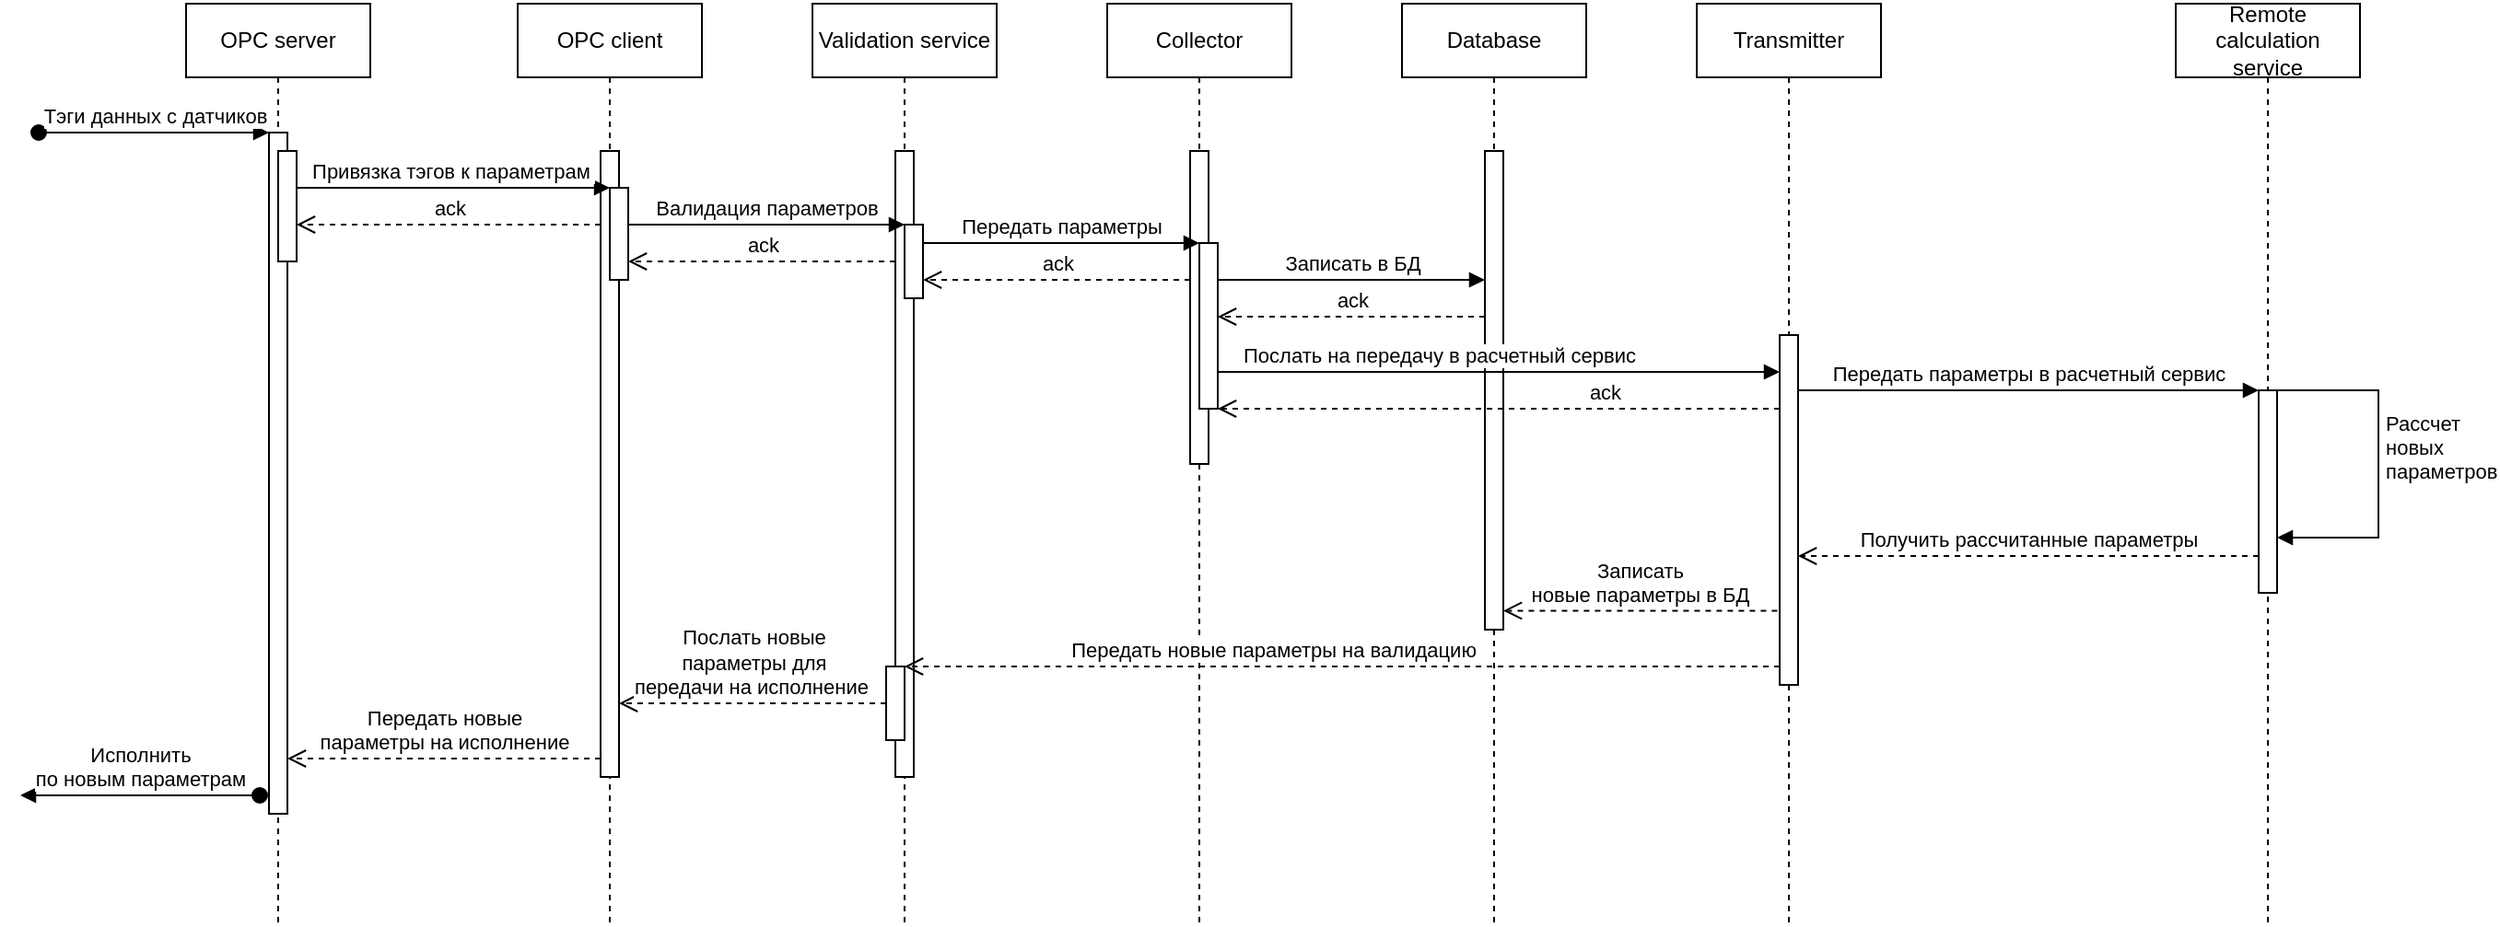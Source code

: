 <mxfile version="22.1.16" type="device">
  <diagram name="Page-1" id="2YBvvXClWsGukQMizWep">
    <mxGraphModel dx="1215" dy="585" grid="1" gridSize="10" guides="1" tooltips="1" connect="1" arrows="1" fold="1" page="1" pageScale="1" pageWidth="850" pageHeight="1100" math="0" shadow="0">
      <root>
        <mxCell id="0" />
        <mxCell id="1" parent="0" />
        <mxCell id="aM9ryv3xv72pqoxQDRHE-1" value="OPC server" style="shape=umlLifeline;perimeter=lifelinePerimeter;whiteSpace=wrap;html=1;container=0;dropTarget=0;collapsible=0;recursiveResize=0;outlineConnect=0;portConstraint=eastwest;newEdgeStyle={&quot;edgeStyle&quot;:&quot;elbowEdgeStyle&quot;,&quot;elbow&quot;:&quot;vertical&quot;,&quot;curved&quot;:0,&quot;rounded&quot;:0};" parent="1" vertex="1">
          <mxGeometry x="110" y="10" width="100" height="500" as="geometry" />
        </mxCell>
        <mxCell id="aM9ryv3xv72pqoxQDRHE-2" value="" style="html=1;points=[];perimeter=orthogonalPerimeter;outlineConnect=0;targetShapes=umlLifeline;portConstraint=eastwest;newEdgeStyle={&quot;edgeStyle&quot;:&quot;elbowEdgeStyle&quot;,&quot;elbow&quot;:&quot;vertical&quot;,&quot;curved&quot;:0,&quot;rounded&quot;:0};" parent="aM9ryv3xv72pqoxQDRHE-1" vertex="1">
          <mxGeometry x="45" y="70" width="10" height="370" as="geometry" />
        </mxCell>
        <mxCell id="aM9ryv3xv72pqoxQDRHE-3" value="Тэги данных с датчиков" style="html=1;verticalAlign=bottom;startArrow=oval;endArrow=block;startSize=8;edgeStyle=elbowEdgeStyle;elbow=vertical;curved=0;rounded=0;" parent="aM9ryv3xv72pqoxQDRHE-1" target="aM9ryv3xv72pqoxQDRHE-2" edge="1">
          <mxGeometry relative="1" as="geometry">
            <mxPoint x="-80" y="70" as="sourcePoint" />
          </mxGeometry>
        </mxCell>
        <mxCell id="wMBAzyyKOQ_RzPIN1cTE-32" value="" style="html=1;points=[];perimeter=orthogonalPerimeter;outlineConnect=0;targetShapes=umlLifeline;portConstraint=eastwest;newEdgeStyle={&quot;edgeStyle&quot;:&quot;elbowEdgeStyle&quot;,&quot;elbow&quot;:&quot;vertical&quot;,&quot;curved&quot;:0,&quot;rounded&quot;:0};" vertex="1" parent="aM9ryv3xv72pqoxQDRHE-1">
          <mxGeometry x="50" y="80" width="10" height="60" as="geometry" />
        </mxCell>
        <mxCell id="aM9ryv3xv72pqoxQDRHE-5" value="OPC client" style="shape=umlLifeline;perimeter=lifelinePerimeter;whiteSpace=wrap;html=1;container=0;dropTarget=0;collapsible=0;recursiveResize=0;outlineConnect=0;portConstraint=eastwest;newEdgeStyle={&quot;edgeStyle&quot;:&quot;elbowEdgeStyle&quot;,&quot;elbow&quot;:&quot;vertical&quot;,&quot;curved&quot;:0,&quot;rounded&quot;:0};" parent="1" vertex="1">
          <mxGeometry x="290" y="10" width="100" height="500" as="geometry" />
        </mxCell>
        <mxCell id="aM9ryv3xv72pqoxQDRHE-6" value="" style="html=1;points=[];perimeter=orthogonalPerimeter;outlineConnect=0;targetShapes=umlLifeline;portConstraint=eastwest;newEdgeStyle={&quot;edgeStyle&quot;:&quot;elbowEdgeStyle&quot;,&quot;elbow&quot;:&quot;vertical&quot;,&quot;curved&quot;:0,&quot;rounded&quot;:0};" parent="aM9ryv3xv72pqoxQDRHE-5" vertex="1">
          <mxGeometry x="45" y="80" width="10" height="340" as="geometry" />
        </mxCell>
        <mxCell id="wMBAzyyKOQ_RzPIN1cTE-30" value="" style="html=1;points=[];perimeter=orthogonalPerimeter;outlineConnect=0;targetShapes=umlLifeline;portConstraint=eastwest;newEdgeStyle={&quot;edgeStyle&quot;:&quot;elbowEdgeStyle&quot;,&quot;elbow&quot;:&quot;vertical&quot;,&quot;curved&quot;:0,&quot;rounded&quot;:0};" vertex="1" parent="aM9ryv3xv72pqoxQDRHE-5">
          <mxGeometry x="50" y="100" width="10" height="50" as="geometry" />
        </mxCell>
        <mxCell id="aM9ryv3xv72pqoxQDRHE-7" value="Привязка тэгов к параметрам&amp;nbsp;" style="html=1;verticalAlign=bottom;endArrow=block;edgeStyle=elbowEdgeStyle;elbow=vertical;curved=0;rounded=0;" parent="1" source="wMBAzyyKOQ_RzPIN1cTE-32" target="wMBAzyyKOQ_RzPIN1cTE-30" edge="1">
          <mxGeometry relative="1" as="geometry">
            <mxPoint x="170" y="110" as="sourcePoint" />
            <Array as="points">
              <mxPoint x="230" y="110" />
            </Array>
            <mxPoint x="340" y="110" as="targetPoint" />
          </mxGeometry>
        </mxCell>
        <mxCell id="wMBAzyyKOQ_RzPIN1cTE-1" value="Validation service" style="shape=umlLifeline;perimeter=lifelinePerimeter;whiteSpace=wrap;html=1;container=0;dropTarget=0;collapsible=0;recursiveResize=0;outlineConnect=0;portConstraint=eastwest;newEdgeStyle={&quot;edgeStyle&quot;:&quot;elbowEdgeStyle&quot;,&quot;elbow&quot;:&quot;vertical&quot;,&quot;curved&quot;:0,&quot;rounded&quot;:0};" vertex="1" parent="1">
          <mxGeometry x="450" y="10" width="100" height="500" as="geometry" />
        </mxCell>
        <mxCell id="wMBAzyyKOQ_RzPIN1cTE-2" value="" style="html=1;points=[];perimeter=orthogonalPerimeter;outlineConnect=0;targetShapes=umlLifeline;portConstraint=eastwest;newEdgeStyle={&quot;edgeStyle&quot;:&quot;elbowEdgeStyle&quot;,&quot;elbow&quot;:&quot;vertical&quot;,&quot;curved&quot;:0,&quot;rounded&quot;:0};" vertex="1" parent="wMBAzyyKOQ_RzPIN1cTE-1">
          <mxGeometry x="45" y="80" width="10" height="340" as="geometry" />
        </mxCell>
        <mxCell id="wMBAzyyKOQ_RzPIN1cTE-34" value="" style="html=1;points=[];perimeter=orthogonalPerimeter;outlineConnect=0;targetShapes=umlLifeline;portConstraint=eastwest;newEdgeStyle={&quot;edgeStyle&quot;:&quot;elbowEdgeStyle&quot;,&quot;elbow&quot;:&quot;vertical&quot;,&quot;curved&quot;:0,&quot;rounded&quot;:0};" vertex="1" parent="wMBAzyyKOQ_RzPIN1cTE-1">
          <mxGeometry x="50" y="120" width="10" height="40" as="geometry" />
        </mxCell>
        <mxCell id="wMBAzyyKOQ_RzPIN1cTE-44" value="" style="html=1;points=[];perimeter=orthogonalPerimeter;outlineConnect=0;targetShapes=umlLifeline;portConstraint=eastwest;newEdgeStyle={&quot;edgeStyle&quot;:&quot;elbowEdgeStyle&quot;,&quot;elbow&quot;:&quot;vertical&quot;,&quot;curved&quot;:0,&quot;rounded&quot;:0};" vertex="1" parent="wMBAzyyKOQ_RzPIN1cTE-1">
          <mxGeometry x="40" y="360" width="10" height="40" as="geometry" />
        </mxCell>
        <mxCell id="wMBAzyyKOQ_RzPIN1cTE-3" value="Валидация параметров" style="html=1;verticalAlign=bottom;endArrow=block;edgeStyle=elbowEdgeStyle;elbow=vertical;curved=0;rounded=0;" edge="1" parent="1" source="wMBAzyyKOQ_RzPIN1cTE-30" target="wMBAzyyKOQ_RzPIN1cTE-34">
          <mxGeometry relative="1" as="geometry">
            <mxPoint x="370" y="130" as="sourcePoint" />
            <Array as="points">
              <mxPoint x="380" y="130" />
              <mxPoint x="465" y="120" />
            </Array>
            <mxPoint x="510" y="120" as="targetPoint" />
          </mxGeometry>
        </mxCell>
        <mxCell id="wMBAzyyKOQ_RzPIN1cTE-7" value="Collector" style="shape=umlLifeline;perimeter=lifelinePerimeter;whiteSpace=wrap;html=1;container=0;dropTarget=0;collapsible=0;recursiveResize=0;outlineConnect=0;portConstraint=eastwest;newEdgeStyle={&quot;edgeStyle&quot;:&quot;elbowEdgeStyle&quot;,&quot;elbow&quot;:&quot;vertical&quot;,&quot;curved&quot;:0,&quot;rounded&quot;:0};" vertex="1" parent="1">
          <mxGeometry x="610" y="10" width="100" height="500" as="geometry" />
        </mxCell>
        <mxCell id="wMBAzyyKOQ_RzPIN1cTE-8" value="" style="html=1;points=[];perimeter=orthogonalPerimeter;outlineConnect=0;targetShapes=umlLifeline;portConstraint=eastwest;newEdgeStyle={&quot;edgeStyle&quot;:&quot;elbowEdgeStyle&quot;,&quot;elbow&quot;:&quot;vertical&quot;,&quot;curved&quot;:0,&quot;rounded&quot;:0};" vertex="1" parent="wMBAzyyKOQ_RzPIN1cTE-7">
          <mxGeometry x="45" y="80" width="10" height="170" as="geometry" />
        </mxCell>
        <mxCell id="wMBAzyyKOQ_RzPIN1cTE-37" value="" style="html=1;points=[];perimeter=orthogonalPerimeter;outlineConnect=0;targetShapes=umlLifeline;portConstraint=eastwest;newEdgeStyle={&quot;edgeStyle&quot;:&quot;elbowEdgeStyle&quot;,&quot;elbow&quot;:&quot;vertical&quot;,&quot;curved&quot;:0,&quot;rounded&quot;:0};" vertex="1" parent="wMBAzyyKOQ_RzPIN1cTE-7">
          <mxGeometry x="50" y="130" width="10" height="90" as="geometry" />
        </mxCell>
        <mxCell id="wMBAzyyKOQ_RzPIN1cTE-9" value="Database" style="shape=umlLifeline;perimeter=lifelinePerimeter;whiteSpace=wrap;html=1;container=0;dropTarget=0;collapsible=0;recursiveResize=0;outlineConnect=0;portConstraint=eastwest;newEdgeStyle={&quot;edgeStyle&quot;:&quot;elbowEdgeStyle&quot;,&quot;elbow&quot;:&quot;vertical&quot;,&quot;curved&quot;:0,&quot;rounded&quot;:0};" vertex="1" parent="1">
          <mxGeometry x="770" y="10" width="100" height="500" as="geometry" />
        </mxCell>
        <mxCell id="wMBAzyyKOQ_RzPIN1cTE-10" value="" style="html=1;points=[];perimeter=orthogonalPerimeter;outlineConnect=0;targetShapes=umlLifeline;portConstraint=eastwest;newEdgeStyle={&quot;edgeStyle&quot;:&quot;elbowEdgeStyle&quot;,&quot;elbow&quot;:&quot;vertical&quot;,&quot;curved&quot;:0,&quot;rounded&quot;:0};" vertex="1" parent="wMBAzyyKOQ_RzPIN1cTE-9">
          <mxGeometry x="45" y="80" width="10" height="260" as="geometry" />
        </mxCell>
        <mxCell id="wMBAzyyKOQ_RzPIN1cTE-14" value="Записать в БД" style="html=1;verticalAlign=bottom;endArrow=block;edgeStyle=elbowEdgeStyle;elbow=vertical;curved=0;rounded=0;" edge="1" parent="1" source="wMBAzyyKOQ_RzPIN1cTE-37" target="wMBAzyyKOQ_RzPIN1cTE-10">
          <mxGeometry relative="1" as="geometry">
            <mxPoint x="665" y="110" as="sourcePoint" />
            <Array as="points">
              <mxPoint x="740" y="160" />
            </Array>
            <mxPoint x="1135" y="160" as="targetPoint" />
          </mxGeometry>
        </mxCell>
        <mxCell id="wMBAzyyKOQ_RzPIN1cTE-16" value="Remote calculation service" style="shape=umlLifeline;perimeter=lifelinePerimeter;whiteSpace=wrap;html=1;container=0;dropTarget=0;collapsible=0;recursiveResize=0;outlineConnect=0;portConstraint=eastwest;newEdgeStyle={&quot;edgeStyle&quot;:&quot;elbowEdgeStyle&quot;,&quot;elbow&quot;:&quot;vertical&quot;,&quot;curved&quot;:0,&quot;rounded&quot;:0};" vertex="1" parent="1">
          <mxGeometry x="1190" y="10" width="100" height="500" as="geometry" />
        </mxCell>
        <mxCell id="wMBAzyyKOQ_RzPIN1cTE-17" value="" style="html=1;points=[];perimeter=orthogonalPerimeter;outlineConnect=0;targetShapes=umlLifeline;portConstraint=eastwest;newEdgeStyle={&quot;edgeStyle&quot;:&quot;elbowEdgeStyle&quot;,&quot;elbow&quot;:&quot;vertical&quot;,&quot;curved&quot;:0,&quot;rounded&quot;:0};" vertex="1" parent="wMBAzyyKOQ_RzPIN1cTE-16">
          <mxGeometry x="45" y="210" width="10" height="110" as="geometry" />
        </mxCell>
        <mxCell id="wMBAzyyKOQ_RzPIN1cTE-39" value="Рассчет &lt;br&gt;новых&lt;br&gt;параметров" style="html=1;align=left;spacingLeft=2;endArrow=block;rounded=0;edgeStyle=orthogonalEdgeStyle;curved=0;rounded=0;" edge="1" parent="wMBAzyyKOQ_RzPIN1cTE-16" source="wMBAzyyKOQ_RzPIN1cTE-16" target="wMBAzyyKOQ_RzPIN1cTE-17">
          <mxGeometry x="-0.065" relative="1" as="geometry">
            <mxPoint x="60" y="190" as="sourcePoint" />
            <Array as="points">
              <mxPoint x="110" y="210" />
              <mxPoint x="110" y="290" />
            </Array>
            <mxPoint x="65" y="220" as="targetPoint" />
            <mxPoint as="offset" />
          </mxGeometry>
        </mxCell>
        <mxCell id="wMBAzyyKOQ_RzPIN1cTE-18" value="Послать на передачу в расчетный сервис" style="html=1;verticalAlign=bottom;endArrow=block;edgeStyle=elbowEdgeStyle;elbow=vertical;curved=0;rounded=0;" edge="1" parent="1">
          <mxGeometry x="-0.212" relative="1" as="geometry">
            <mxPoint x="670" y="210" as="sourcePoint" />
            <Array as="points" />
            <mxPoint x="975" y="210.143" as="targetPoint" />
            <mxPoint as="offset" />
          </mxGeometry>
        </mxCell>
        <mxCell id="wMBAzyyKOQ_RzPIN1cTE-31" value="ack" style="html=1;verticalAlign=bottom;endArrow=open;dashed=1;endSize=8;curved=0;rounded=0;" edge="1" parent="1">
          <mxGeometry relative="1" as="geometry">
            <mxPoint x="350" y="150" as="targetPoint" />
            <mxPoint x="495" y="150" as="sourcePoint" />
          </mxGeometry>
        </mxCell>
        <mxCell id="wMBAzyyKOQ_RzPIN1cTE-33" value="ack" style="html=1;verticalAlign=bottom;endArrow=open;dashed=1;endSize=8;curved=0;rounded=0;" edge="1" parent="1" source="aM9ryv3xv72pqoxQDRHE-6" target="wMBAzyyKOQ_RzPIN1cTE-32">
          <mxGeometry relative="1" as="geometry">
            <mxPoint x="170" y="130" as="targetPoint" />
            <mxPoint x="340" y="130" as="sourcePoint" />
            <Array as="points">
              <mxPoint x="240" y="130" />
            </Array>
          </mxGeometry>
        </mxCell>
        <mxCell id="wMBAzyyKOQ_RzPIN1cTE-35" value="Передать параметры" style="html=1;verticalAlign=bottom;endArrow=block;edgeStyle=elbowEdgeStyle;elbow=vertical;curved=0;rounded=0;" edge="1" parent="1" source="wMBAzyyKOQ_RzPIN1cTE-34" target="wMBAzyyKOQ_RzPIN1cTE-37">
          <mxGeometry relative="1" as="geometry">
            <mxPoint x="525" y="140" as="sourcePoint" />
            <Array as="points">
              <mxPoint x="555" y="140" />
              <mxPoint x="640" y="130" />
            </Array>
            <mxPoint x="640" y="140" as="targetPoint" />
          </mxGeometry>
        </mxCell>
        <mxCell id="wMBAzyyKOQ_RzPIN1cTE-36" value="ack" style="html=1;verticalAlign=bottom;endArrow=open;dashed=1;endSize=8;curved=0;rounded=0;" edge="1" parent="1">
          <mxGeometry relative="1" as="geometry">
            <mxPoint x="510" y="160" as="targetPoint" />
            <mxPoint x="655" y="160" as="sourcePoint" />
          </mxGeometry>
        </mxCell>
        <mxCell id="wMBAzyyKOQ_RzPIN1cTE-38" value="ack" style="html=1;verticalAlign=bottom;endArrow=open;dashed=1;endSize=8;curved=0;rounded=0;" edge="1" parent="1">
          <mxGeometry relative="1" as="geometry">
            <mxPoint x="670" y="180" as="targetPoint" />
            <mxPoint x="815" y="180" as="sourcePoint" />
          </mxGeometry>
        </mxCell>
        <mxCell id="wMBAzyyKOQ_RzPIN1cTE-45" value="Transmitter" style="shape=umlLifeline;perimeter=lifelinePerimeter;whiteSpace=wrap;html=1;container=0;dropTarget=0;collapsible=0;recursiveResize=0;outlineConnect=0;portConstraint=eastwest;newEdgeStyle={&quot;edgeStyle&quot;:&quot;elbowEdgeStyle&quot;,&quot;elbow&quot;:&quot;vertical&quot;,&quot;curved&quot;:0,&quot;rounded&quot;:0};" vertex="1" parent="1">
          <mxGeometry x="930" y="10" width="100" height="500" as="geometry" />
        </mxCell>
        <mxCell id="wMBAzyyKOQ_RzPIN1cTE-46" value="" style="html=1;points=[];perimeter=orthogonalPerimeter;outlineConnect=0;targetShapes=umlLifeline;portConstraint=eastwest;newEdgeStyle={&quot;edgeStyle&quot;:&quot;elbowEdgeStyle&quot;,&quot;elbow&quot;:&quot;vertical&quot;,&quot;curved&quot;:0,&quot;rounded&quot;:0};" vertex="1" parent="wMBAzyyKOQ_RzPIN1cTE-45">
          <mxGeometry x="45" y="180" width="10" height="190" as="geometry" />
        </mxCell>
        <mxCell id="wMBAzyyKOQ_RzPIN1cTE-47" value="Передать параметры в расчетный сервис" style="html=1;verticalAlign=bottom;endArrow=block;edgeStyle=elbowEdgeStyle;elbow=vertical;curved=0;rounded=0;" edge="1" parent="1" source="wMBAzyyKOQ_RzPIN1cTE-46" target="wMBAzyyKOQ_RzPIN1cTE-17">
          <mxGeometry relative="1" as="geometry">
            <mxPoint x="1000" y="210" as="sourcePoint" />
            <Array as="points">
              <mxPoint x="1040" y="220" />
              <mxPoint x="1070" y="210" />
            </Array>
            <mxPoint x="1145" y="210" as="targetPoint" />
          </mxGeometry>
        </mxCell>
        <mxCell id="wMBAzyyKOQ_RzPIN1cTE-48" value="ack" style="html=1;verticalAlign=bottom;endArrow=open;dashed=1;endSize=8;curved=0;rounded=0;" edge="1" parent="1" source="wMBAzyyKOQ_RzPIN1cTE-46" target="wMBAzyyKOQ_RzPIN1cTE-37">
          <mxGeometry x="-0.377" relative="1" as="geometry">
            <mxPoint x="667.5" y="230" as="targetPoint" />
            <mxPoint x="972.5" y="230" as="sourcePoint" />
            <mxPoint as="offset" />
          </mxGeometry>
        </mxCell>
        <mxCell id="wMBAzyyKOQ_RzPIN1cTE-49" value="Передать новые параметры на валидацию" style="html=1;verticalAlign=bottom;endArrow=open;dashed=1;endSize=8;curved=0;rounded=0;" edge="1" parent="1" source="wMBAzyyKOQ_RzPIN1cTE-46" target="wMBAzyyKOQ_RzPIN1cTE-44">
          <mxGeometry x="0.158" relative="1" as="geometry">
            <mxPoint x="800" y="370" as="sourcePoint" />
            <mxPoint x="720" y="370" as="targetPoint" />
            <mxPoint as="offset" />
          </mxGeometry>
        </mxCell>
        <mxCell id="wMBAzyyKOQ_RzPIN1cTE-50" value="Записать &lt;br&gt;новые параметры в БД" style="html=1;verticalAlign=bottom;endArrow=open;dashed=1;endSize=8;curved=0;rounded=0;exitX=-0.129;exitY=0.788;exitDx=0;exitDy=0;exitPerimeter=0;" edge="1" parent="1" source="wMBAzyyKOQ_RzPIN1cTE-46" target="wMBAzyyKOQ_RzPIN1cTE-10">
          <mxGeometry x="-0.001" relative="1" as="geometry">
            <mxPoint x="975" y="330" as="sourcePoint" />
            <mxPoint x="825" y="330" as="targetPoint" />
            <mxPoint as="offset" />
          </mxGeometry>
        </mxCell>
        <mxCell id="wMBAzyyKOQ_RzPIN1cTE-51" value="Послать новые &lt;br&gt;параметры для &lt;br&gt;передачи на исполнение&amp;nbsp;" style="html=1;verticalAlign=bottom;endArrow=open;dashed=1;endSize=8;curved=0;rounded=0;" edge="1" parent="1" source="wMBAzyyKOQ_RzPIN1cTE-44" target="aM9ryv3xv72pqoxQDRHE-6">
          <mxGeometry relative="1" as="geometry">
            <mxPoint x="345" y="390" as="targetPoint" />
            <mxPoint x="490" y="390" as="sourcePoint" />
          </mxGeometry>
        </mxCell>
        <mxCell id="wMBAzyyKOQ_RzPIN1cTE-52" value="Передать новые &lt;br&gt;параметры на исполнение" style="html=1;verticalAlign=bottom;endArrow=open;dashed=1;endSize=8;curved=0;rounded=0;" edge="1" parent="1" target="aM9ryv3xv72pqoxQDRHE-2">
          <mxGeometry relative="1" as="geometry">
            <mxPoint x="185" y="420" as="targetPoint" />
            <mxPoint x="335" y="420" as="sourcePoint" />
            <mxPoint as="offset" />
          </mxGeometry>
        </mxCell>
        <mxCell id="wMBAzyyKOQ_RzPIN1cTE-53" value="Исполнить &lt;br&gt;по новым параметрам" style="html=1;verticalAlign=bottom;startArrow=oval;endArrow=block;startSize=8;edgeStyle=elbowEdgeStyle;elbow=vertical;curved=0;rounded=0;" edge="1" parent="1">
          <mxGeometry x="0.007" relative="1" as="geometry">
            <mxPoint x="150" y="440" as="sourcePoint" />
            <mxPoint x="20" y="440" as="targetPoint" />
            <Array as="points" />
            <mxPoint as="offset" />
          </mxGeometry>
        </mxCell>
        <mxCell id="wMBAzyyKOQ_RzPIN1cTE-54" value="Получить рассчитанные параметры" style="html=1;verticalAlign=bottom;endArrow=open;dashed=1;endSize=8;curved=0;rounded=0;" edge="1" parent="1">
          <mxGeometry relative="1" as="geometry">
            <mxPoint x="1235" y="310" as="sourcePoint" />
            <mxPoint x="985" y="310" as="targetPoint" />
          </mxGeometry>
        </mxCell>
      </root>
    </mxGraphModel>
  </diagram>
</mxfile>
